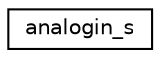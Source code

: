 digraph "Graphical Class Hierarchy"
{
 // LATEX_PDF_SIZE
  edge [fontname="Helvetica",fontsize="10",labelfontname="Helvetica",labelfontsize="10"];
  node [fontname="Helvetica",fontsize="10",shape=record];
  rankdir="LR";
  Node0 [label="analogin_s",height=0.2,width=0.4,color="black", fillcolor="white", style="filled",URL="$structanalogin__s.html",tooltip=" "];
}
